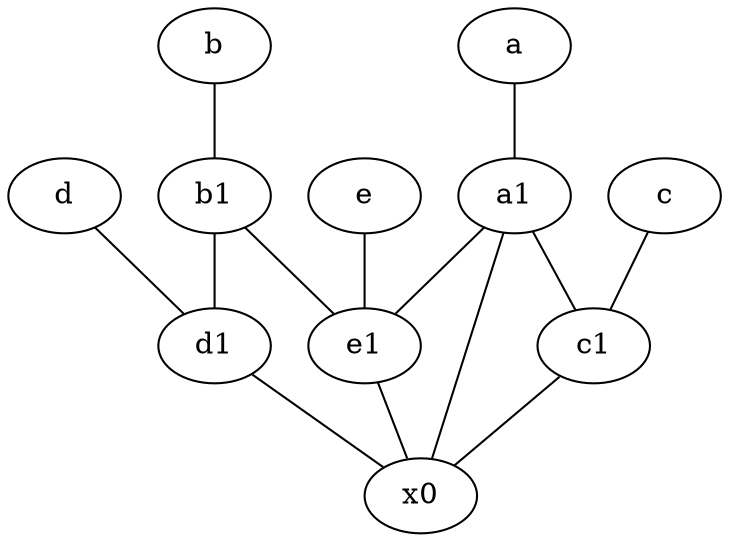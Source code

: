 graph {
	e1 [pos="7,7!"]
	d1 [pos="3,5!"]
	d [pos="2,5!"]
	b [pos="10,4!"]
	e [pos="7,9!"]
	c1 [pos="4.5,3!"]
	b1 [pos="9,4!"]
	c [pos="4.5,2!"]
	a [pos="8,2!"]
	x0
	a1 [pos="8,3!"]
	c1 -- x0
	d -- d1
	a -- a1
	a1 -- e1
	e1 -- x0
	e -- e1
	b1 -- d1
	a1 -- c1
	a1 -- x0
	d1 -- x0
	c -- c1
	b1 -- e1
	b -- b1
}
